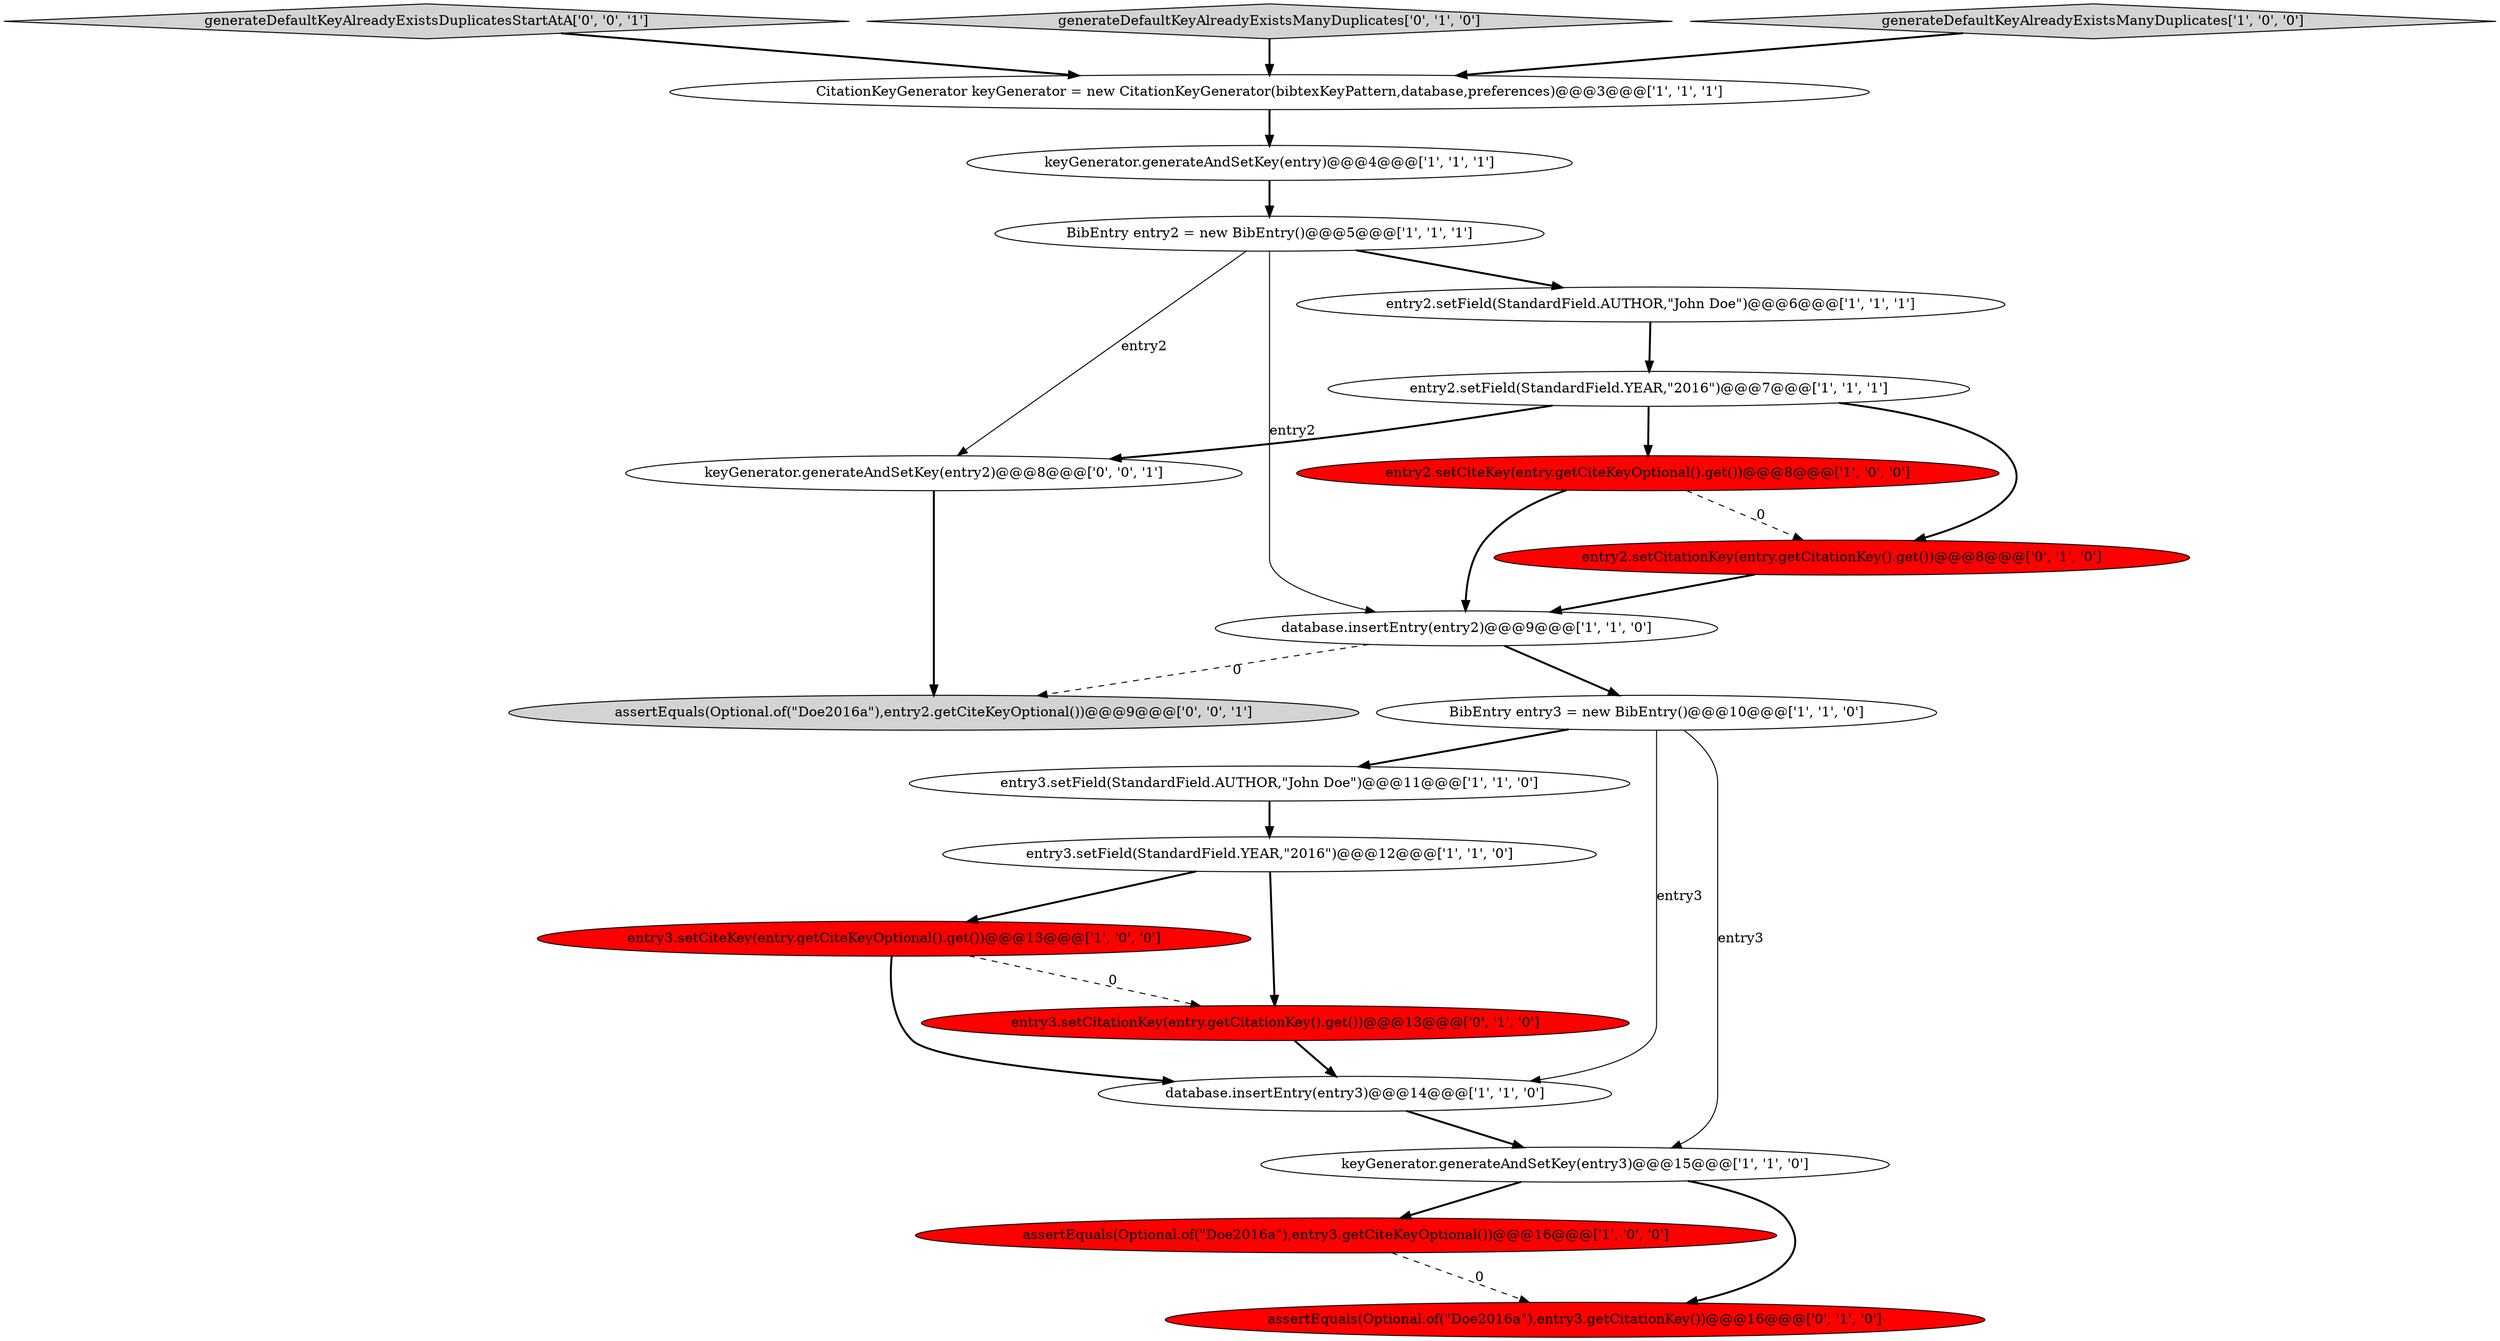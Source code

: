 digraph {
20 [style = filled, label = "assertEquals(Optional.of(\"Doe2016a\"),entry2.getCiteKeyOptional())@@@9@@@['0', '0', '1']", fillcolor = lightgray, shape = ellipse image = "AAA0AAABBB3BBB"];
4 [style = filled, label = "BibEntry entry2 = new BibEntry()@@@5@@@['1', '1', '1']", fillcolor = white, shape = ellipse image = "AAA0AAABBB1BBB"];
7 [style = filled, label = "assertEquals(Optional.of(\"Doe2016a\"),entry3.getCiteKeyOptional())@@@16@@@['1', '0', '0']", fillcolor = red, shape = ellipse image = "AAA1AAABBB1BBB"];
10 [style = filled, label = "entry2.setCiteKey(entry.getCiteKeyOptional().get())@@@8@@@['1', '0', '0']", fillcolor = red, shape = ellipse image = "AAA1AAABBB1BBB"];
2 [style = filled, label = "CitationKeyGenerator keyGenerator = new CitationKeyGenerator(bibtexKeyPattern,database,preferences)@@@3@@@['1', '1', '1']", fillcolor = white, shape = ellipse image = "AAA0AAABBB1BBB"];
11 [style = filled, label = "entry3.setField(StandardField.AUTHOR,\"John Doe\")@@@11@@@['1', '1', '0']", fillcolor = white, shape = ellipse image = "AAA0AAABBB1BBB"];
8 [style = filled, label = "database.insertEntry(entry3)@@@14@@@['1', '1', '0']", fillcolor = white, shape = ellipse image = "AAA0AAABBB1BBB"];
5 [style = filled, label = "entry2.setField(StandardField.AUTHOR,\"John Doe\")@@@6@@@['1', '1', '1']", fillcolor = white, shape = ellipse image = "AAA0AAABBB1BBB"];
17 [style = filled, label = "assertEquals(Optional.of(\"Doe2016a\"),entry3.getCitationKey())@@@16@@@['0', '1', '0']", fillcolor = red, shape = ellipse image = "AAA1AAABBB2BBB"];
21 [style = filled, label = "generateDefaultKeyAlreadyExistsDuplicatesStartAtA['0', '0', '1']", fillcolor = lightgray, shape = diamond image = "AAA0AAABBB3BBB"];
6 [style = filled, label = "entry3.setField(StandardField.YEAR,\"2016\")@@@12@@@['1', '1', '0']", fillcolor = white, shape = ellipse image = "AAA0AAABBB1BBB"];
18 [style = filled, label = "generateDefaultKeyAlreadyExistsManyDuplicates['0', '1', '0']", fillcolor = lightgray, shape = diamond image = "AAA0AAABBB2BBB"];
14 [style = filled, label = "entry3.setCiteKey(entry.getCiteKeyOptional().get())@@@13@@@['1', '0', '0']", fillcolor = red, shape = ellipse image = "AAA1AAABBB1BBB"];
19 [style = filled, label = "keyGenerator.generateAndSetKey(entry2)@@@8@@@['0', '0', '1']", fillcolor = white, shape = ellipse image = "AAA0AAABBB3BBB"];
3 [style = filled, label = "keyGenerator.generateAndSetKey(entry)@@@4@@@['1', '1', '1']", fillcolor = white, shape = ellipse image = "AAA0AAABBB1BBB"];
9 [style = filled, label = "database.insertEntry(entry2)@@@9@@@['1', '1', '0']", fillcolor = white, shape = ellipse image = "AAA0AAABBB1BBB"];
1 [style = filled, label = "generateDefaultKeyAlreadyExistsManyDuplicates['1', '0', '0']", fillcolor = lightgray, shape = diamond image = "AAA0AAABBB1BBB"];
16 [style = filled, label = "entry3.setCitationKey(entry.getCitationKey().get())@@@13@@@['0', '1', '0']", fillcolor = red, shape = ellipse image = "AAA1AAABBB2BBB"];
0 [style = filled, label = "entry2.setField(StandardField.YEAR,\"2016\")@@@7@@@['1', '1', '1']", fillcolor = white, shape = ellipse image = "AAA0AAABBB1BBB"];
15 [style = filled, label = "entry2.setCitationKey(entry.getCitationKey().get())@@@8@@@['0', '1', '0']", fillcolor = red, shape = ellipse image = "AAA1AAABBB2BBB"];
12 [style = filled, label = "keyGenerator.generateAndSetKey(entry3)@@@15@@@['1', '1', '0']", fillcolor = white, shape = ellipse image = "AAA0AAABBB1BBB"];
13 [style = filled, label = "BibEntry entry3 = new BibEntry()@@@10@@@['1', '1', '0']", fillcolor = white, shape = ellipse image = "AAA0AAABBB1BBB"];
4->19 [style = solid, label="entry2"];
10->15 [style = dashed, label="0"];
9->20 [style = dashed, label="0"];
4->9 [style = solid, label="entry2"];
16->8 [style = bold, label=""];
7->17 [style = dashed, label="0"];
0->19 [style = bold, label=""];
19->20 [style = bold, label=""];
2->3 [style = bold, label=""];
11->6 [style = bold, label=""];
12->17 [style = bold, label=""];
18->2 [style = bold, label=""];
3->4 [style = bold, label=""];
13->11 [style = bold, label=""];
12->7 [style = bold, label=""];
0->15 [style = bold, label=""];
21->2 [style = bold, label=""];
13->8 [style = solid, label="entry3"];
6->14 [style = bold, label=""];
0->10 [style = bold, label=""];
5->0 [style = bold, label=""];
15->9 [style = bold, label=""];
6->16 [style = bold, label=""];
10->9 [style = bold, label=""];
14->8 [style = bold, label=""];
1->2 [style = bold, label=""];
14->16 [style = dashed, label="0"];
13->12 [style = solid, label="entry3"];
4->5 [style = bold, label=""];
8->12 [style = bold, label=""];
9->13 [style = bold, label=""];
}
